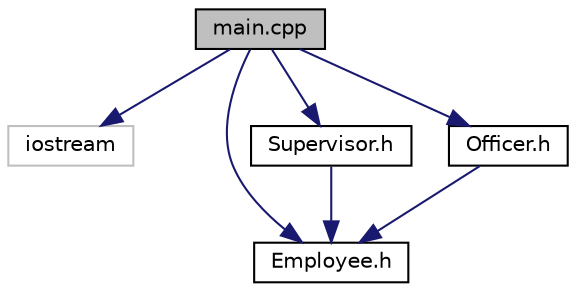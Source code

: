 digraph "main.cpp"
{
 // LATEX_PDF_SIZE
  edge [fontname="Helvetica",fontsize="10",labelfontname="Helvetica",labelfontsize="10"];
  node [fontname="Helvetica",fontsize="10",shape=record];
  Node1 [label="main.cpp",height=0.2,width=0.4,color="black", fillcolor="grey75", style="filled", fontcolor="black",tooltip="testing employee supervisor and officer classes"];
  Node1 -> Node2 [color="midnightblue",fontsize="10",style="solid",fontname="Helvetica"];
  Node2 [label="iostream",height=0.2,width=0.4,color="grey75", fillcolor="white", style="filled",tooltip=" "];
  Node1 -> Node3 [color="midnightblue",fontsize="10",style="solid",fontname="Helvetica"];
  Node3 [label="Employee.h",height=0.2,width=0.4,color="black", fillcolor="white", style="filled",URL="$Employee_8h_source.html",tooltip=" "];
  Node1 -> Node4 [color="midnightblue",fontsize="10",style="solid",fontname="Helvetica"];
  Node4 [label="Supervisor.h",height=0.2,width=0.4,color="black", fillcolor="white", style="filled",URL="$Supervisor_8h.html",tooltip="defines the supervisor class which inherits from employee class"];
  Node4 -> Node3 [color="midnightblue",fontsize="10",style="solid",fontname="Helvetica"];
  Node1 -> Node5 [color="midnightblue",fontsize="10",style="solid",fontname="Helvetica"];
  Node5 [label="Officer.h",height=0.2,width=0.4,color="black", fillcolor="white", style="filled",URL="$Officer_8h_source.html",tooltip=" "];
  Node5 -> Node3 [color="midnightblue",fontsize="10",style="solid",fontname="Helvetica"];
}

